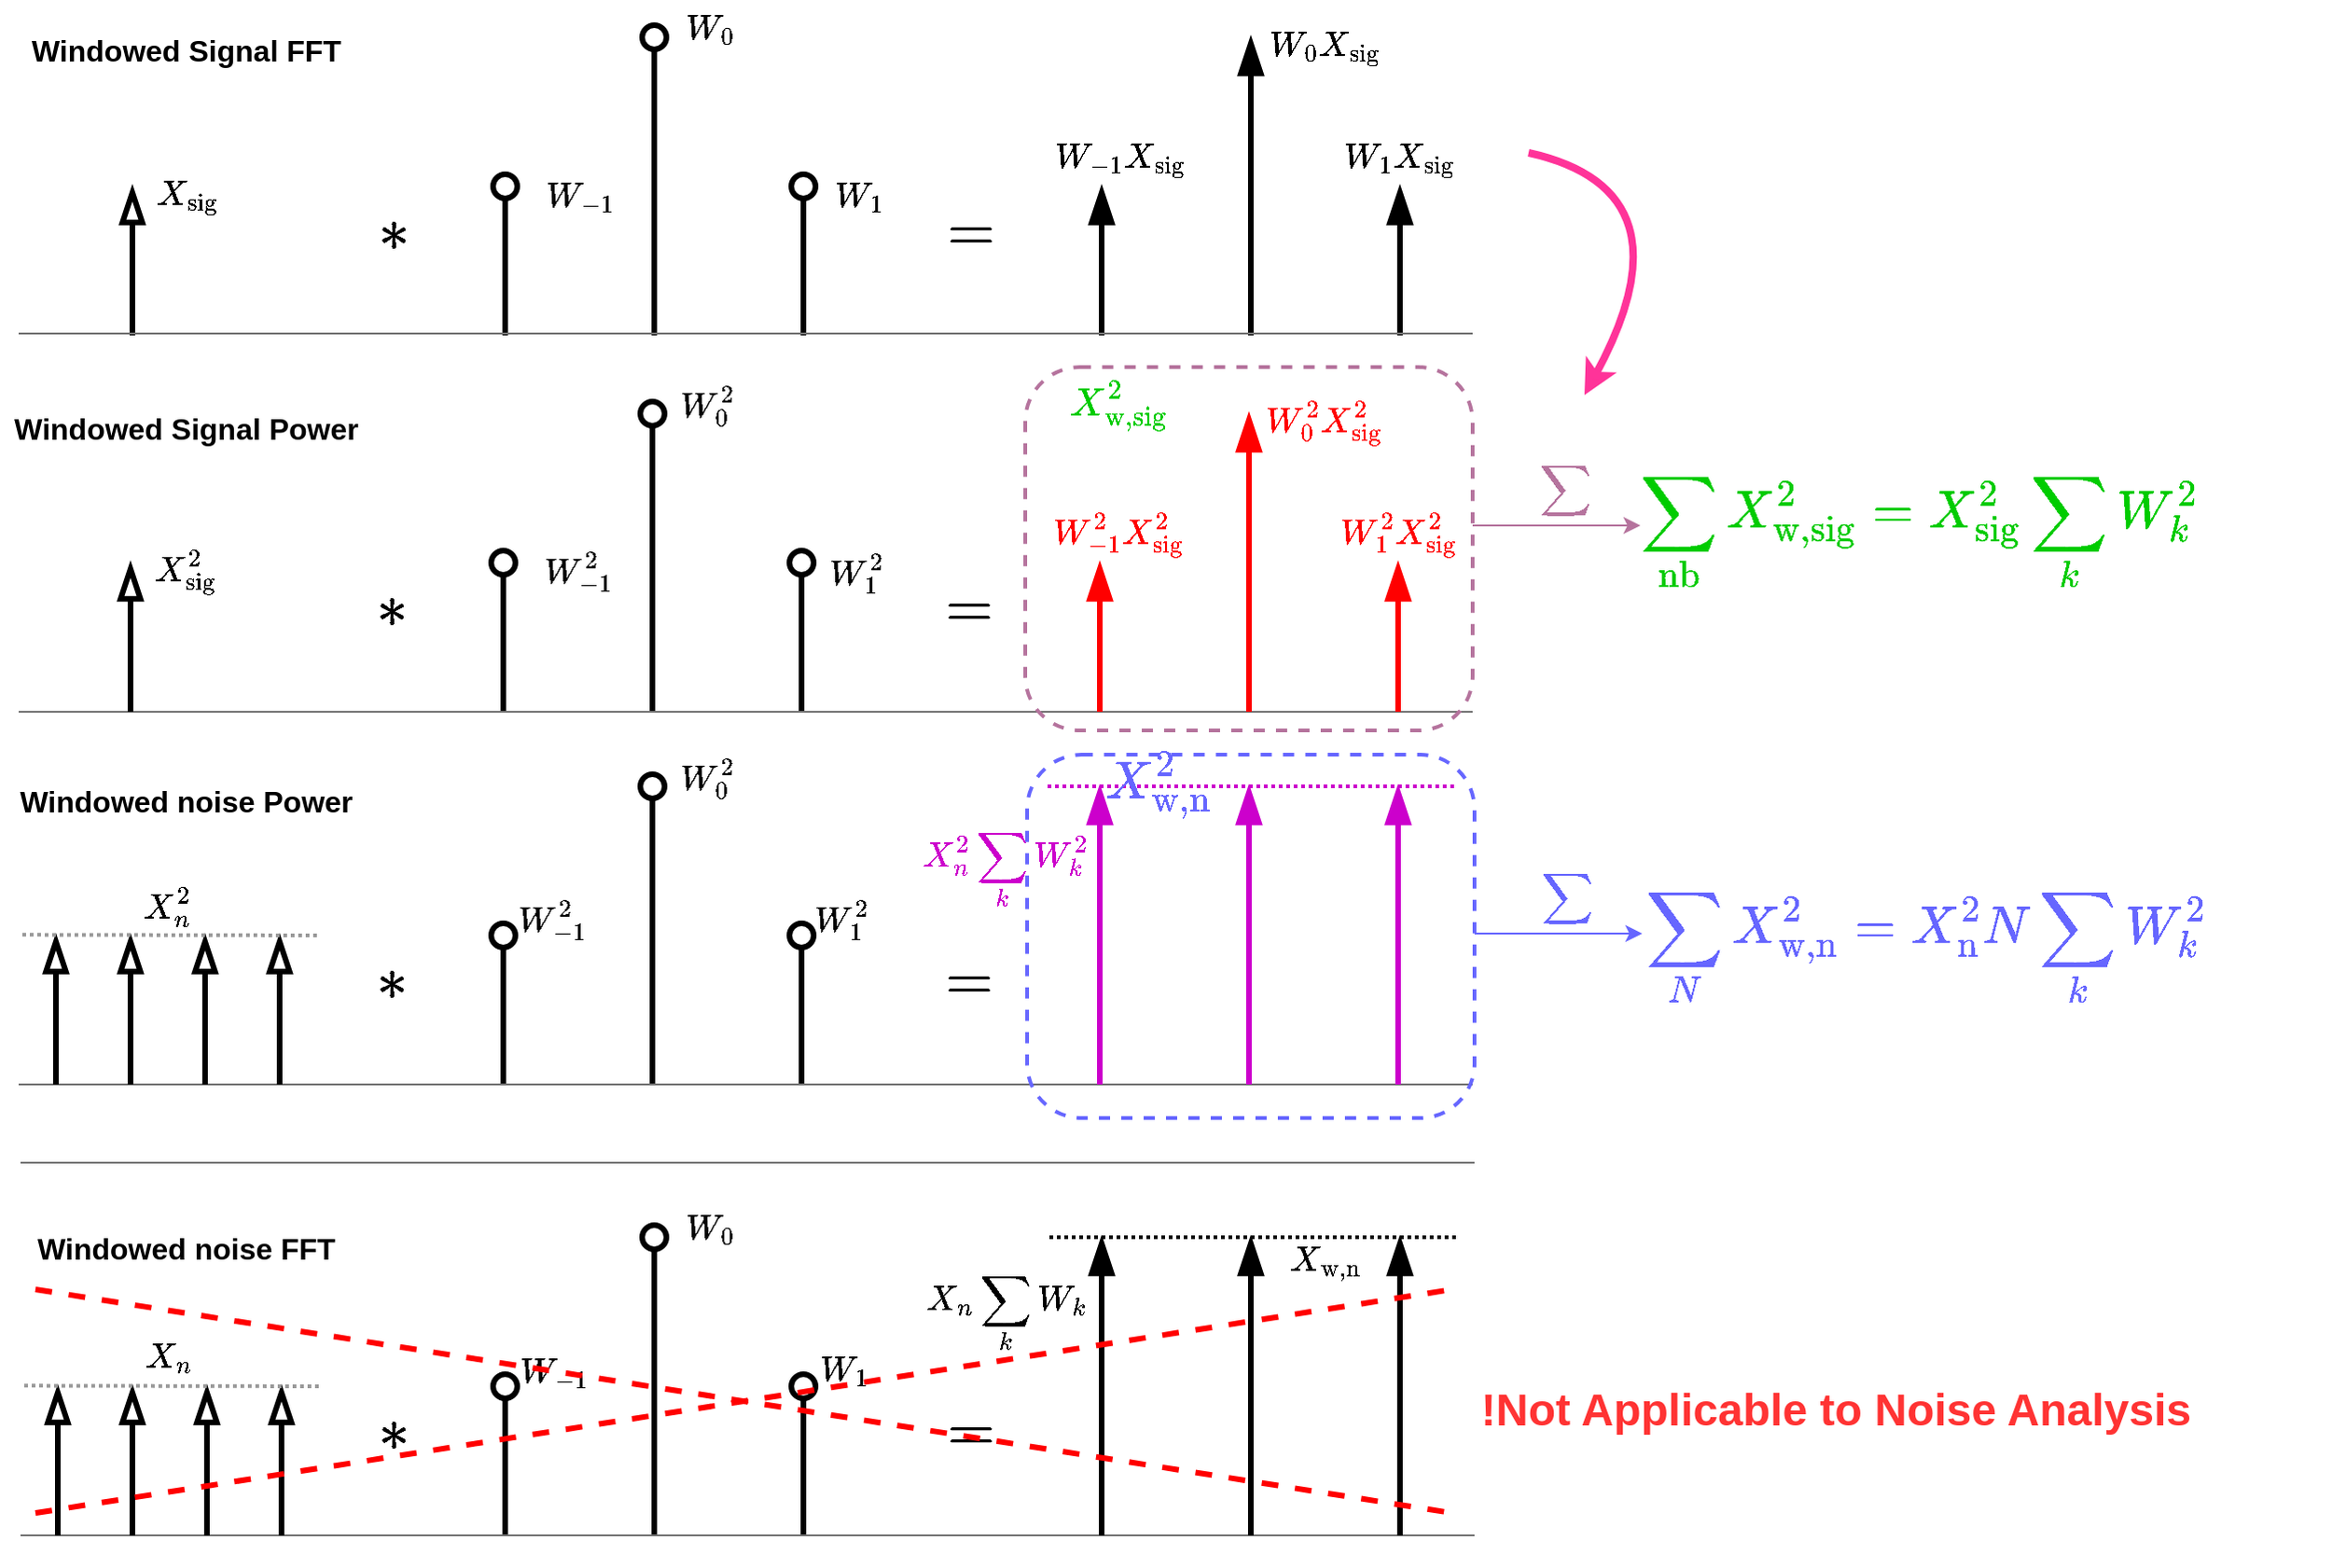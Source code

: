 <mxfile version="28.1.2">
  <diagram name="Page-1" id="PFoPlUwvTNdfm9jOEWF-">
    <mxGraphModel dx="2012" dy="2303" grid="1" gridSize="10" guides="1" tooltips="1" connect="1" arrows="1" fold="1" page="1" pageScale="1" pageWidth="850" pageHeight="1100" math="1" shadow="0">
      <root>
        <mxCell id="0" />
        <mxCell id="1" parent="0" />
        <mxCell id="UQYdaN8NKHzeLjU3V7_b-1" value="" style="endArrow=oval;html=1;rounded=0;strokeWidth=3;endFill=0;endSize=13;" parent="1" edge="1">
          <mxGeometry width="50" height="50" relative="1" as="geometry">
            <mxPoint x="360" y="320" as="sourcePoint" />
            <mxPoint x="360" y="160" as="targetPoint" />
          </mxGeometry>
        </mxCell>
        <mxCell id="UQYdaN8NKHzeLjU3V7_b-7" value="" style="endArrow=oval;html=1;rounded=0;strokeWidth=3;endFill=0;endSize=13;" parent="1" edge="1">
          <mxGeometry width="50" height="50" relative="1" as="geometry">
            <mxPoint x="280" y="320" as="sourcePoint" />
            <mxPoint x="280" y="240" as="targetPoint" />
          </mxGeometry>
        </mxCell>
        <mxCell id="UQYdaN8NKHzeLjU3V7_b-8" value="" style="endArrow=oval;html=1;rounded=0;strokeWidth=3;endFill=0;endSize=13;" parent="1" edge="1">
          <mxGeometry width="50" height="50" relative="1" as="geometry">
            <mxPoint x="440" y="320" as="sourcePoint" />
            <mxPoint x="440" y="240" as="targetPoint" />
          </mxGeometry>
        </mxCell>
        <mxCell id="UQYdaN8NKHzeLjU3V7_b-9" value="" style="endArrow=none;html=1;rounded=0;strokeColor=#737373;" parent="1" edge="1">
          <mxGeometry width="50" height="50" relative="1" as="geometry">
            <mxPoint x="800" y="320" as="sourcePoint" />
            <mxPoint x="20" y="320" as="targetPoint" />
          </mxGeometry>
        </mxCell>
        <mxCell id="UQYdaN8NKHzeLjU3V7_b-10" value="" style="endArrow=blockThin;html=1;rounded=0;strokeWidth=3;endFill=0;endSize=13;" parent="1" edge="1">
          <mxGeometry width="50" height="50" relative="1" as="geometry">
            <mxPoint x="80" y="320" as="sourcePoint" />
            <mxPoint x="80" y="240" as="targetPoint" />
          </mxGeometry>
        </mxCell>
        <mxCell id="UQYdaN8NKHzeLjU3V7_b-11" value="&lt;font style=&quot;font-size: 16px;&quot;&gt;$$X_\text{sig}^2$$&lt;/font&gt;" style="text;html=1;align=center;verticalAlign=middle;whiteSpace=wrap;rounded=0;" parent="1" vertex="1">
          <mxGeometry x="80" y="230" width="60" height="30" as="geometry" />
        </mxCell>
        <mxCell id="UQYdaN8NKHzeLjU3V7_b-12" value="&lt;font style=&quot;font-size: 16px;&quot;&gt;$$W_0^2$$&lt;/font&gt;" style="text;html=1;align=center;verticalAlign=middle;whiteSpace=wrap;rounded=0;" parent="1" vertex="1">
          <mxGeometry x="360" y="140" width="60" height="30" as="geometry" />
        </mxCell>
        <mxCell id="UQYdaN8NKHzeLjU3V7_b-13" value="&lt;font style=&quot;font-size: 16px;&quot;&gt;$$W_{1}^2$$&lt;/font&gt;" style="text;html=1;align=center;verticalAlign=middle;whiteSpace=wrap;rounded=0;" parent="1" vertex="1">
          <mxGeometry x="440" y="230" width="60" height="30" as="geometry" />
        </mxCell>
        <mxCell id="UQYdaN8NKHzeLjU3V7_b-14" value="&lt;font style=&quot;font-size: 16px;&quot;&gt;$$W_{-1}^2$$&lt;/font&gt;" style="text;html=1;align=center;verticalAlign=middle;whiteSpace=wrap;rounded=0;" parent="1" vertex="1">
          <mxGeometry x="290" y="230" width="60" height="30" as="geometry" />
        </mxCell>
        <mxCell id="UQYdaN8NKHzeLjU3V7_b-16" value="&lt;font style=&quot;font-size: 28px;&quot;&gt;$$\ast$$&lt;/font&gt;" style="text;html=1;align=center;verticalAlign=middle;whiteSpace=wrap;rounded=0;" parent="1" vertex="1">
          <mxGeometry x="190" y="250" width="60" height="30" as="geometry" />
        </mxCell>
        <mxCell id="UQYdaN8NKHzeLjU3V7_b-17" value="" style="endArrow=blockThin;html=1;rounded=0;strokeWidth=3;endFill=1;endSize=13;fillColor=#f8cecc;strokeColor=#FF0000;" parent="1" edge="1">
          <mxGeometry width="50" height="50" relative="1" as="geometry">
            <mxPoint x="680" y="320" as="sourcePoint" />
            <mxPoint x="680" y="160" as="targetPoint" />
          </mxGeometry>
        </mxCell>
        <mxCell id="UQYdaN8NKHzeLjU3V7_b-18" value="" style="endArrow=blockThin;html=1;rounded=0;strokeWidth=3;endFill=1;endSize=13;fillColor=#f8cecc;strokeColor=#FF0000;" parent="1" edge="1">
          <mxGeometry width="50" height="50" relative="1" as="geometry">
            <mxPoint x="600" y="320" as="sourcePoint" />
            <mxPoint x="600" y="240" as="targetPoint" />
          </mxGeometry>
        </mxCell>
        <mxCell id="UQYdaN8NKHzeLjU3V7_b-19" value="" style="endArrow=blockThin;html=1;rounded=0;strokeWidth=3;endFill=1;endSize=13;fillColor=#f8cecc;strokeColor=#FF0000;" parent="1" edge="1">
          <mxGeometry width="50" height="50" relative="1" as="geometry">
            <mxPoint x="760" y="320" as="sourcePoint" />
            <mxPoint x="760" y="240" as="targetPoint" />
          </mxGeometry>
        </mxCell>
        <mxCell id="UQYdaN8NKHzeLjU3V7_b-20" value="&lt;b&gt;&lt;font style=&quot;font-size: 16px;&quot; color=&quot;#ff0000&quot;&gt;$$W_0^2X_\text{sig}^2$$&lt;/font&gt;&lt;/b&gt;" style="text;html=1;align=center;verticalAlign=middle;whiteSpace=wrap;rounded=0;" parent="1" vertex="1">
          <mxGeometry x="690" y="150" width="60" height="30" as="geometry" />
        </mxCell>
        <mxCell id="UQYdaN8NKHzeLjU3V7_b-23" value="&lt;font style=&quot;font-size: 28px;&quot;&gt;$$=$$&lt;/font&gt;" style="text;html=1;align=center;verticalAlign=middle;whiteSpace=wrap;rounded=0;" parent="1" vertex="1">
          <mxGeometry x="500" y="250" width="60" height="30" as="geometry" />
        </mxCell>
        <mxCell id="UQYdaN8NKHzeLjU3V7_b-24" value="&lt;b&gt;&lt;font style=&quot;font-size: 16px;&quot; color=&quot;#ff0000&quot;&gt;$$W_{-1}^2X_\text{sig}^2$$&lt;/font&gt;&lt;/b&gt;" style="text;html=1;align=center;verticalAlign=middle;whiteSpace=wrap;rounded=0;" parent="1" vertex="1">
          <mxGeometry x="580" y="210" width="60" height="30" as="geometry" />
        </mxCell>
        <mxCell id="UQYdaN8NKHzeLjU3V7_b-25" value="&lt;b&gt;&lt;font style=&quot;font-size: 16px;&quot; color=&quot;#ff0000&quot;&gt;$$W_{1}^2X_\text{sig}^2$$&lt;/font&gt;&lt;/b&gt;" style="text;html=1;align=center;verticalAlign=middle;whiteSpace=wrap;rounded=0;" parent="1" vertex="1">
          <mxGeometry x="730" y="210" width="60" height="30" as="geometry" />
        </mxCell>
        <mxCell id="UQYdaN8NKHzeLjU3V7_b-26" value="" style="endArrow=oval;html=1;rounded=0;strokeWidth=3;endFill=0;endSize=13;" parent="1" edge="1">
          <mxGeometry width="50" height="50" relative="1" as="geometry">
            <mxPoint x="360" y="520" as="sourcePoint" />
            <mxPoint x="360" y="360" as="targetPoint" />
          </mxGeometry>
        </mxCell>
        <mxCell id="UQYdaN8NKHzeLjU3V7_b-27" value="" style="endArrow=oval;html=1;rounded=0;strokeWidth=3;endFill=0;endSize=13;" parent="1" edge="1">
          <mxGeometry width="50" height="50" relative="1" as="geometry">
            <mxPoint x="280" y="520" as="sourcePoint" />
            <mxPoint x="280" y="440" as="targetPoint" />
          </mxGeometry>
        </mxCell>
        <mxCell id="UQYdaN8NKHzeLjU3V7_b-28" value="" style="endArrow=oval;html=1;rounded=0;strokeWidth=3;endFill=0;endSize=13;" parent="1" edge="1">
          <mxGeometry width="50" height="50" relative="1" as="geometry">
            <mxPoint x="440" y="520" as="sourcePoint" />
            <mxPoint x="440" y="440" as="targetPoint" />
          </mxGeometry>
        </mxCell>
        <mxCell id="UQYdaN8NKHzeLjU3V7_b-29" value="" style="endArrow=none;html=1;rounded=0;strokeColor=#737373;" parent="1" edge="1">
          <mxGeometry width="50" height="50" relative="1" as="geometry">
            <mxPoint x="800" y="520" as="sourcePoint" />
            <mxPoint x="20" y="520" as="targetPoint" />
          </mxGeometry>
        </mxCell>
        <mxCell id="UQYdaN8NKHzeLjU3V7_b-30" value="" style="endArrow=blockThin;html=1;rounded=0;strokeWidth=3;endFill=0;endSize=13;" parent="1" edge="1">
          <mxGeometry width="50" height="50" relative="1" as="geometry">
            <mxPoint x="80" y="520" as="sourcePoint" />
            <mxPoint x="80" y="440" as="targetPoint" />
          </mxGeometry>
        </mxCell>
        <mxCell id="UQYdaN8NKHzeLjU3V7_b-31" value="&lt;font style=&quot;font-size: 16px;&quot;&gt;$$X_n^2$$&lt;/font&gt;" style="text;html=1;align=center;verticalAlign=middle;whiteSpace=wrap;rounded=0;" parent="1" vertex="1">
          <mxGeometry x="70" y="409" width="60" height="30" as="geometry" />
        </mxCell>
        <mxCell id="UQYdaN8NKHzeLjU3V7_b-32" value="&lt;font style=&quot;font-size: 16px;&quot;&gt;$$W_0^2$$&lt;/font&gt;" style="text;html=1;align=center;verticalAlign=middle;whiteSpace=wrap;rounded=0;" parent="1" vertex="1">
          <mxGeometry x="360" y="340" width="60" height="30" as="geometry" />
        </mxCell>
        <mxCell id="UQYdaN8NKHzeLjU3V7_b-33" value="&lt;font style=&quot;font-size: 16px;&quot;&gt;$$W_{1}^2$$&lt;/font&gt;" style="text;html=1;align=center;verticalAlign=middle;whiteSpace=wrap;rounded=0;" parent="1" vertex="1">
          <mxGeometry x="432" y="416" width="60" height="30" as="geometry" />
        </mxCell>
        <mxCell id="UQYdaN8NKHzeLjU3V7_b-34" value="&lt;font style=&quot;font-size: 16px;&quot;&gt;$$W_{-1}^2$$&lt;/font&gt;" style="text;html=1;align=center;verticalAlign=middle;whiteSpace=wrap;rounded=0;" parent="1" vertex="1">
          <mxGeometry x="276" y="417" width="60" height="30" as="geometry" />
        </mxCell>
        <mxCell id="UQYdaN8NKHzeLjU3V7_b-35" value="&lt;font style=&quot;font-size: 28px;&quot;&gt;$$\ast$$&lt;/font&gt;" style="text;html=1;align=center;verticalAlign=middle;whiteSpace=wrap;rounded=0;" parent="1" vertex="1">
          <mxGeometry x="190" y="450" width="60" height="30" as="geometry" />
        </mxCell>
        <mxCell id="UQYdaN8NKHzeLjU3V7_b-36" value="" style="endArrow=blockThin;html=1;rounded=0;strokeWidth=3;endFill=1;endSize=13;strokeColor=#CC00CC;" parent="1" edge="1">
          <mxGeometry width="50" height="50" relative="1" as="geometry">
            <mxPoint x="680" y="520" as="sourcePoint" />
            <mxPoint x="680" y="360" as="targetPoint" />
          </mxGeometry>
        </mxCell>
        <mxCell id="UQYdaN8NKHzeLjU3V7_b-37" value="" style="endArrow=blockThin;html=1;rounded=0;strokeWidth=3;endFill=1;endSize=13;strokeColor=#CC00CC;" parent="1" edge="1">
          <mxGeometry width="50" height="50" relative="1" as="geometry">
            <mxPoint x="600" y="520" as="sourcePoint" />
            <mxPoint x="600" y="360" as="targetPoint" />
          </mxGeometry>
        </mxCell>
        <mxCell id="UQYdaN8NKHzeLjU3V7_b-38" value="" style="endArrow=blockThin;html=1;rounded=0;strokeWidth=3;endFill=1;endSize=13;strokeColor=#CC00CC;" parent="1" edge="1">
          <mxGeometry width="50" height="50" relative="1" as="geometry">
            <mxPoint x="760" y="520" as="sourcePoint" />
            <mxPoint x="760" y="360" as="targetPoint" />
          </mxGeometry>
        </mxCell>
        <mxCell id="UQYdaN8NKHzeLjU3V7_b-39" value="&lt;font style=&quot;font-size: 16px; color: rgb(204, 0, 204);&quot;&gt;$$X_n^2\sum_k W_k^2$$&lt;/font&gt;" style="text;html=1;align=center;verticalAlign=middle;whiteSpace=wrap;rounded=0;strokeColor=none;" parent="1" vertex="1">
          <mxGeometry x="520" y="390" width="60" height="30" as="geometry" />
        </mxCell>
        <mxCell id="UQYdaN8NKHzeLjU3V7_b-40" value="&lt;font style=&quot;font-size: 28px;&quot;&gt;$$=$$&lt;/font&gt;" style="text;html=1;align=center;verticalAlign=middle;whiteSpace=wrap;rounded=0;" parent="1" vertex="1">
          <mxGeometry x="500" y="450" width="60" height="30" as="geometry" />
        </mxCell>
        <mxCell id="UQYdaN8NKHzeLjU3V7_b-43" value="" style="endArrow=blockThin;html=1;rounded=0;strokeWidth=3;endFill=0;endSize=13;" parent="1" edge="1">
          <mxGeometry width="50" height="50" relative="1" as="geometry">
            <mxPoint x="40" y="520" as="sourcePoint" />
            <mxPoint x="40" y="440" as="targetPoint" />
          </mxGeometry>
        </mxCell>
        <mxCell id="UQYdaN8NKHzeLjU3V7_b-44" value="" style="endArrow=blockThin;html=1;rounded=0;strokeWidth=3;endFill=0;endSize=13;" parent="1" edge="1">
          <mxGeometry width="50" height="50" relative="1" as="geometry">
            <mxPoint x="120" y="520" as="sourcePoint" />
            <mxPoint x="120" y="440" as="targetPoint" />
          </mxGeometry>
        </mxCell>
        <mxCell id="UQYdaN8NKHzeLjU3V7_b-45" value="" style="endArrow=blockThin;html=1;rounded=0;strokeWidth=3;endFill=0;endSize=13;" parent="1" edge="1">
          <mxGeometry width="50" height="50" relative="1" as="geometry">
            <mxPoint x="160" y="520" as="sourcePoint" />
            <mxPoint x="160" y="440" as="targetPoint" />
          </mxGeometry>
        </mxCell>
        <mxCell id="UQYdaN8NKHzeLjU3V7_b-46" value="" style="endArrow=none;html=1;rounded=0;strokeColor=#999999;dashed=1;dashPattern=1 1;strokeWidth=2;" parent="1" edge="1">
          <mxGeometry width="50" height="50" relative="1" as="geometry">
            <mxPoint x="180" y="440" as="sourcePoint" />
            <mxPoint x="20" y="439.66" as="targetPoint" />
          </mxGeometry>
        </mxCell>
        <mxCell id="UQYdaN8NKHzeLjU3V7_b-47" value="" style="endArrow=none;html=1;rounded=0;strokeColor=#CC00CC;dashed=1;dashPattern=1 1;strokeWidth=2;" parent="1" edge="1">
          <mxGeometry width="50" height="50" relative="1" as="geometry">
            <mxPoint x="790" y="360" as="sourcePoint" />
            <mxPoint x="570" y="360" as="targetPoint" />
          </mxGeometry>
        </mxCell>
        <mxCell id="UQYdaN8NKHzeLjU3V7_b-48" value="&lt;b&gt;&lt;font style=&quot;font-size: 16px;&quot;&gt;Windowed noise Power&lt;/font&gt;&lt;/b&gt;" style="text;html=1;align=center;verticalAlign=middle;whiteSpace=wrap;rounded=0;" parent="1" vertex="1">
          <mxGeometry x="10" y="353" width="200" height="30" as="geometry" />
        </mxCell>
        <mxCell id="UQYdaN8NKHzeLjU3V7_b-49" value="&lt;b&gt;&lt;font style=&quot;font-size: 16px;&quot;&gt;Windowed Signal Power&lt;/font&gt;&lt;/b&gt;" style="text;html=1;align=center;verticalAlign=middle;whiteSpace=wrap;rounded=0;" parent="1" vertex="1">
          <mxGeometry x="10" y="153" width="200" height="30" as="geometry" />
        </mxCell>
        <mxCell id="UQYdaN8NKHzeLjU3V7_b-50" value="" style="endArrow=oval;html=1;rounded=0;strokeWidth=3;endFill=0;endSize=13;" parent="1" edge="1">
          <mxGeometry width="50" height="50" relative="1" as="geometry">
            <mxPoint x="361" y="118" as="sourcePoint" />
            <mxPoint x="361" y="-42" as="targetPoint" />
          </mxGeometry>
        </mxCell>
        <mxCell id="UQYdaN8NKHzeLjU3V7_b-51" value="" style="endArrow=oval;html=1;rounded=0;strokeWidth=3;endFill=0;endSize=13;" parent="1" edge="1">
          <mxGeometry width="50" height="50" relative="1" as="geometry">
            <mxPoint x="281" y="118" as="sourcePoint" />
            <mxPoint x="281" y="38" as="targetPoint" />
          </mxGeometry>
        </mxCell>
        <mxCell id="UQYdaN8NKHzeLjU3V7_b-52" value="" style="endArrow=oval;html=1;rounded=0;strokeWidth=3;endFill=0;endSize=13;" parent="1" edge="1">
          <mxGeometry width="50" height="50" relative="1" as="geometry">
            <mxPoint x="441" y="118" as="sourcePoint" />
            <mxPoint x="441" y="38" as="targetPoint" />
          </mxGeometry>
        </mxCell>
        <mxCell id="UQYdaN8NKHzeLjU3V7_b-54" value="" style="endArrow=blockThin;html=1;rounded=0;strokeWidth=3;endFill=0;endSize=13;" parent="1" edge="1">
          <mxGeometry width="50" height="50" relative="1" as="geometry">
            <mxPoint x="81" y="118" as="sourcePoint" />
            <mxPoint x="81" y="38" as="targetPoint" />
          </mxGeometry>
        </mxCell>
        <mxCell id="UQYdaN8NKHzeLjU3V7_b-55" value="&lt;font style=&quot;font-size: 16px;&quot;&gt;$$X_\text{sig}$$&lt;/font&gt;" style="text;html=1;align=center;verticalAlign=middle;whiteSpace=wrap;rounded=0;" parent="1" vertex="1">
          <mxGeometry x="81" y="28" width="60" height="30" as="geometry" />
        </mxCell>
        <mxCell id="UQYdaN8NKHzeLjU3V7_b-56" value="&lt;font style=&quot;font-size: 16px;&quot;&gt;$$W_0$$&lt;/font&gt;" style="text;html=1;align=center;verticalAlign=middle;whiteSpace=wrap;rounded=0;" parent="1" vertex="1">
          <mxGeometry x="361" y="-62" width="60" height="30" as="geometry" />
        </mxCell>
        <mxCell id="UQYdaN8NKHzeLjU3V7_b-57" value="&lt;font style=&quot;font-size: 16px;&quot;&gt;$$W_{1}$$&lt;/font&gt;" style="text;html=1;align=center;verticalAlign=middle;whiteSpace=wrap;rounded=0;" parent="1" vertex="1">
          <mxGeometry x="441" y="28" width="60" height="30" as="geometry" />
        </mxCell>
        <mxCell id="UQYdaN8NKHzeLjU3V7_b-58" value="&lt;font style=&quot;font-size: 16px;&quot;&gt;$$W_{-1}$$&lt;/font&gt;" style="text;html=1;align=center;verticalAlign=middle;whiteSpace=wrap;rounded=0;" parent="1" vertex="1">
          <mxGeometry x="291" y="28" width="60" height="30" as="geometry" />
        </mxCell>
        <mxCell id="UQYdaN8NKHzeLjU3V7_b-59" value="&lt;font style=&quot;font-size: 28px;&quot;&gt;$$\ast$$&lt;/font&gt;" style="text;html=1;align=center;verticalAlign=middle;whiteSpace=wrap;rounded=0;" parent="1" vertex="1">
          <mxGeometry x="191" y="48" width="60" height="30" as="geometry" />
        </mxCell>
        <mxCell id="UQYdaN8NKHzeLjU3V7_b-60" value="" style="endArrow=blockThin;html=1;rounded=0;strokeWidth=3;endFill=1;endSize=13;" parent="1" edge="1">
          <mxGeometry width="50" height="50" relative="1" as="geometry">
            <mxPoint x="681" y="118" as="sourcePoint" />
            <mxPoint x="681" y="-42" as="targetPoint" />
          </mxGeometry>
        </mxCell>
        <mxCell id="UQYdaN8NKHzeLjU3V7_b-61" value="" style="endArrow=blockThin;html=1;rounded=0;strokeWidth=3;endFill=1;endSize=13;" parent="1" edge="1">
          <mxGeometry width="50" height="50" relative="1" as="geometry">
            <mxPoint x="601" y="118" as="sourcePoint" />
            <mxPoint x="601" y="38" as="targetPoint" />
          </mxGeometry>
        </mxCell>
        <mxCell id="UQYdaN8NKHzeLjU3V7_b-62" value="" style="endArrow=blockThin;html=1;rounded=0;strokeWidth=3;endFill=1;endSize=13;" parent="1" edge="1">
          <mxGeometry width="50" height="50" relative="1" as="geometry">
            <mxPoint x="761" y="118" as="sourcePoint" />
            <mxPoint x="761" y="38" as="targetPoint" />
          </mxGeometry>
        </mxCell>
        <mxCell id="UQYdaN8NKHzeLjU3V7_b-63" value="&lt;font style=&quot;font-size: 16px;&quot;&gt;$$W_0X_\text{sig}$$&lt;/font&gt;" style="text;html=1;align=center;verticalAlign=middle;whiteSpace=wrap;rounded=0;" parent="1" vertex="1">
          <mxGeometry x="691" y="-52" width="60" height="30" as="geometry" />
        </mxCell>
        <mxCell id="UQYdaN8NKHzeLjU3V7_b-64" value="&lt;font style=&quot;font-size: 28px;&quot;&gt;$$=$$&lt;/font&gt;" style="text;html=1;align=center;verticalAlign=middle;whiteSpace=wrap;rounded=0;" parent="1" vertex="1">
          <mxGeometry x="501" y="48" width="60" height="30" as="geometry" />
        </mxCell>
        <mxCell id="UQYdaN8NKHzeLjU3V7_b-65" value="&lt;font style=&quot;font-size: 16px;&quot;&gt;$$W_{-1}X_\text{sig}$$&lt;/font&gt;" style="text;html=1;align=center;verticalAlign=middle;whiteSpace=wrap;rounded=0;" parent="1" vertex="1">
          <mxGeometry x="581" y="8" width="60" height="30" as="geometry" />
        </mxCell>
        <mxCell id="UQYdaN8NKHzeLjU3V7_b-66" value="&lt;font style=&quot;font-size: 16px;&quot;&gt;$$W_{1}X_\text{sig}$$&lt;/font&gt;" style="text;html=1;align=center;verticalAlign=middle;whiteSpace=wrap;rounded=0;" parent="1" vertex="1">
          <mxGeometry x="731" y="8" width="60" height="30" as="geometry" />
        </mxCell>
        <mxCell id="UQYdaN8NKHzeLjU3V7_b-88" value="&lt;b&gt;&lt;font style=&quot;font-size: 16px;&quot;&gt;Windowed Signal FFT&lt;/font&gt;&lt;/b&gt;" style="text;html=1;align=center;verticalAlign=middle;whiteSpace=wrap;rounded=0;" parent="1" vertex="1">
          <mxGeometry x="10" y="-50" width="200" height="30" as="geometry" />
        </mxCell>
        <mxCell id="UQYdaN8NKHzeLjU3V7_b-90" value="" style="rounded=1;whiteSpace=wrap;html=1;fillColor=none;strokeColor=#B5739D;strokeWidth=2;shadow=0;glass=0;dashed=1;" parent="1" vertex="1">
          <mxGeometry x="560" y="135" width="240" height="195" as="geometry" />
        </mxCell>
        <mxCell id="UQYdaN8NKHzeLjU3V7_b-91" value="" style="endArrow=classic;html=1;rounded=0;exitX=1;exitY=0.436;exitDx=0;exitDy=0;exitPerimeter=0;strokeColor=#B5739D;" parent="1" source="UQYdaN8NKHzeLjU3V7_b-90" edge="1">
          <mxGeometry width="50" height="50" relative="1" as="geometry">
            <mxPoint x="830" y="240" as="sourcePoint" />
            <mxPoint x="890" y="220" as="targetPoint" />
          </mxGeometry>
        </mxCell>
        <mxCell id="UQYdaN8NKHzeLjU3V7_b-92" value="&lt;font color=&quot;#b5739d&quot;&gt;&lt;b&gt;&lt;font style=&quot;font-size: 16px;&quot;&gt;$$\sum$$&lt;/font&gt;&lt;/b&gt;&lt;/font&gt;" style="text;html=1;align=center;verticalAlign=middle;whiteSpace=wrap;rounded=0;" parent="1" vertex="1">
          <mxGeometry x="820" y="186" width="60" height="30" as="geometry" />
        </mxCell>
        <mxCell id="UQYdaN8NKHzeLjU3V7_b-93" value="&lt;font size=&quot;1&quot;&gt;&lt;b style=&quot;&quot;&gt;&lt;font style=&quot;font-size: 24px; color: rgb(0, 204, 0);&quot;&gt;$$\sum_\text{nb} X_\text{w,sig}^2=X_\text{sig}^2\sum_k W_k^2$$&lt;/font&gt;&lt;/b&gt;&lt;/font&gt;" style="text;html=1;align=center;verticalAlign=middle;whiteSpace=wrap;rounded=0;" parent="1" vertex="1">
          <mxGeometry x="1010" y="210" width="60" height="30" as="geometry" />
        </mxCell>
        <mxCell id="UQYdaN8NKHzeLjU3V7_b-94" value="&lt;font size=&quot;1&quot;&gt;&lt;b style=&quot;&quot;&gt;&lt;font style=&quot;font-size: 18px; color: rgb(0, 204, 0);&quot;&gt;$$X_\text{w,sig}^2$$&lt;/font&gt;&lt;/b&gt;&lt;/font&gt;" style="text;html=1;align=center;verticalAlign=middle;whiteSpace=wrap;rounded=0;" parent="1" vertex="1">
          <mxGeometry x="580" y="140" width="60" height="30" as="geometry" />
        </mxCell>
        <mxCell id="UQYdaN8NKHzeLjU3V7_b-104" value="" style="endArrow=none;html=1;rounded=0;strokeColor=#737373;" parent="1" edge="1">
          <mxGeometry width="50" height="50" relative="1" as="geometry">
            <mxPoint x="800" y="117" as="sourcePoint" />
            <mxPoint x="20" y="117" as="targetPoint" />
          </mxGeometry>
        </mxCell>
        <mxCell id="UQYdaN8NKHzeLjU3V7_b-105" value="" style="curved=1;endArrow=classic;html=1;rounded=0;strokeWidth=4;strokeColor=#FF3399;" parent="1" edge="1">
          <mxGeometry width="50" height="50" relative="1" as="geometry">
            <mxPoint x="830" y="20" as="sourcePoint" />
            <mxPoint x="860" y="150" as="targetPoint" />
            <Array as="points">
              <mxPoint x="920" y="40" />
            </Array>
          </mxGeometry>
        </mxCell>
        <mxCell id="UQYdaN8NKHzeLjU3V7_b-106" value="" style="rounded=1;whiteSpace=wrap;html=1;fillColor=none;strokeColor=#6666FF;strokeWidth=2;shadow=0;glass=0;dashed=1;" parent="1" vertex="1">
          <mxGeometry x="561" y="343" width="240" height="195" as="geometry" />
        </mxCell>
        <mxCell id="UQYdaN8NKHzeLjU3V7_b-107" value="" style="endArrow=classic;html=1;rounded=0;exitX=1;exitY=0.436;exitDx=0;exitDy=0;exitPerimeter=0;strokeColor=#6666FF;" parent="1" edge="1">
          <mxGeometry width="50" height="50" relative="1" as="geometry">
            <mxPoint x="801" y="439" as="sourcePoint" />
            <mxPoint x="891" y="439" as="targetPoint" />
          </mxGeometry>
        </mxCell>
        <mxCell id="UQYdaN8NKHzeLjU3V7_b-108" value="&lt;font&gt;&lt;b style=&quot;&quot;&gt;&lt;font style=&quot;font-size: 16px; color: rgb(102, 102, 255);&quot;&gt;$$\sum$$&lt;/font&gt;&lt;/b&gt;&lt;/font&gt;" style="text;html=1;align=center;verticalAlign=middle;whiteSpace=wrap;rounded=0;" parent="1" vertex="1">
          <mxGeometry x="821" y="405" width="60" height="30" as="geometry" />
        </mxCell>
        <mxCell id="UQYdaN8NKHzeLjU3V7_b-109" value="&lt;font size=&quot;1&quot;&gt;&lt;b style=&quot;&quot;&gt;&lt;font style=&quot;font-size: 24px; color: rgb(102, 102, 255);&quot;&gt;$$\sum_{N} X_\text{w,n}^2=X_\text{n}^2N\sum_k W_k^2$$&lt;/font&gt;&lt;/b&gt;&lt;/font&gt;" style="text;html=1;align=center;verticalAlign=middle;whiteSpace=wrap;rounded=0;" parent="1" vertex="1">
          <mxGeometry x="1014" y="433" width="60" height="30" as="geometry" />
        </mxCell>
        <mxCell id="UQYdaN8NKHzeLjU3V7_b-110" value="" style="endArrow=none;html=1;rounded=0;strokeColor=#737373;" parent="1" edge="1">
          <mxGeometry width="50" height="50" relative="1" as="geometry">
            <mxPoint x="801" y="562" as="sourcePoint" />
            <mxPoint x="21" y="562" as="targetPoint" />
          </mxGeometry>
        </mxCell>
        <mxCell id="UQYdaN8NKHzeLjU3V7_b-111" value="" style="endArrow=oval;html=1;rounded=0;strokeWidth=3;endFill=0;endSize=13;" parent="1" edge="1">
          <mxGeometry width="50" height="50" relative="1" as="geometry">
            <mxPoint x="361" y="762" as="sourcePoint" />
            <mxPoint x="361" y="602" as="targetPoint" />
          </mxGeometry>
        </mxCell>
        <mxCell id="UQYdaN8NKHzeLjU3V7_b-112" value="" style="endArrow=oval;html=1;rounded=0;strokeWidth=3;endFill=0;endSize=13;" parent="1" edge="1">
          <mxGeometry width="50" height="50" relative="1" as="geometry">
            <mxPoint x="281" y="762" as="sourcePoint" />
            <mxPoint x="281" y="682" as="targetPoint" />
          </mxGeometry>
        </mxCell>
        <mxCell id="UQYdaN8NKHzeLjU3V7_b-113" value="" style="endArrow=oval;html=1;rounded=0;strokeWidth=3;endFill=0;endSize=13;" parent="1" edge="1">
          <mxGeometry width="50" height="50" relative="1" as="geometry">
            <mxPoint x="441" y="762" as="sourcePoint" />
            <mxPoint x="441" y="682" as="targetPoint" />
          </mxGeometry>
        </mxCell>
        <mxCell id="UQYdaN8NKHzeLjU3V7_b-114" value="" style="endArrow=none;html=1;rounded=0;strokeColor=#737373;" parent="1" edge="1">
          <mxGeometry width="50" height="50" relative="1" as="geometry">
            <mxPoint x="801" y="762" as="sourcePoint" />
            <mxPoint x="21" y="762" as="targetPoint" />
          </mxGeometry>
        </mxCell>
        <mxCell id="UQYdaN8NKHzeLjU3V7_b-115" value="" style="endArrow=blockThin;html=1;rounded=0;strokeWidth=3;endFill=0;endSize=13;" parent="1" edge="1">
          <mxGeometry width="50" height="50" relative="1" as="geometry">
            <mxPoint x="81" y="762" as="sourcePoint" />
            <mxPoint x="81" y="682" as="targetPoint" />
          </mxGeometry>
        </mxCell>
        <mxCell id="UQYdaN8NKHzeLjU3V7_b-116" value="&lt;font style=&quot;font-size: 16px;&quot;&gt;$$X_n$$&lt;/font&gt;" style="text;html=1;align=center;verticalAlign=middle;whiteSpace=wrap;rounded=0;" parent="1" vertex="1">
          <mxGeometry x="71" y="651" width="60" height="30" as="geometry" />
        </mxCell>
        <mxCell id="UQYdaN8NKHzeLjU3V7_b-117" value="&lt;font style=&quot;font-size: 16px;&quot;&gt;$$W_0$$&lt;/font&gt;" style="text;html=1;align=center;verticalAlign=middle;whiteSpace=wrap;rounded=0;" parent="1" vertex="1">
          <mxGeometry x="361" y="582" width="60" height="30" as="geometry" />
        </mxCell>
        <mxCell id="UQYdaN8NKHzeLjU3V7_b-118" value="&lt;font style=&quot;font-size: 16px;&quot;&gt;$$W_{1}$$&lt;/font&gt;" style="text;html=1;align=center;verticalAlign=middle;whiteSpace=wrap;rounded=0;" parent="1" vertex="1">
          <mxGeometry x="433" y="658" width="60" height="30" as="geometry" />
        </mxCell>
        <mxCell id="UQYdaN8NKHzeLjU3V7_b-119" value="&lt;font style=&quot;font-size: 16px;&quot;&gt;$$W_{-1}$$&lt;/font&gt;" style="text;html=1;align=center;verticalAlign=middle;whiteSpace=wrap;rounded=0;" parent="1" vertex="1">
          <mxGeometry x="277" y="659" width="60" height="30" as="geometry" />
        </mxCell>
        <mxCell id="UQYdaN8NKHzeLjU3V7_b-120" value="&lt;font style=&quot;font-size: 28px;&quot;&gt;$$\ast$$&lt;/font&gt;" style="text;html=1;align=center;verticalAlign=middle;whiteSpace=wrap;rounded=0;" parent="1" vertex="1">
          <mxGeometry x="191" y="692" width="60" height="30" as="geometry" />
        </mxCell>
        <mxCell id="UQYdaN8NKHzeLjU3V7_b-121" value="" style="endArrow=blockThin;html=1;rounded=0;strokeWidth=3;endFill=1;endSize=13;fillColor=#f8cecc;strokeColor=#000000;" parent="1" edge="1">
          <mxGeometry width="50" height="50" relative="1" as="geometry">
            <mxPoint x="681" y="762" as="sourcePoint" />
            <mxPoint x="681" y="602" as="targetPoint" />
          </mxGeometry>
        </mxCell>
        <mxCell id="UQYdaN8NKHzeLjU3V7_b-122" value="" style="endArrow=blockThin;html=1;rounded=0;strokeWidth=3;endFill=1;endSize=13;fillColor=#f8cecc;strokeColor=#000000;" parent="1" edge="1">
          <mxGeometry width="50" height="50" relative="1" as="geometry">
            <mxPoint x="601" y="762" as="sourcePoint" />
            <mxPoint x="601" y="602" as="targetPoint" />
          </mxGeometry>
        </mxCell>
        <mxCell id="UQYdaN8NKHzeLjU3V7_b-123" value="" style="endArrow=blockThin;html=1;rounded=0;strokeWidth=3;endFill=1;endSize=13;fillColor=#f8cecc;strokeColor=#000000;" parent="1" edge="1">
          <mxGeometry width="50" height="50" relative="1" as="geometry">
            <mxPoint x="761" y="762" as="sourcePoint" />
            <mxPoint x="761" y="602" as="targetPoint" />
          </mxGeometry>
        </mxCell>
        <mxCell id="UQYdaN8NKHzeLjU3V7_b-124" value="&lt;b&gt;&lt;font style=&quot;font-size: 16px;&quot;&gt;$$X_n\sum_k W_k$$&lt;/font&gt;&lt;/b&gt;" style="text;html=1;align=center;verticalAlign=middle;whiteSpace=wrap;rounded=0;strokeColor=none;" parent="1" vertex="1">
          <mxGeometry x="520" y="628" width="60" height="30" as="geometry" />
        </mxCell>
        <mxCell id="UQYdaN8NKHzeLjU3V7_b-125" value="&lt;font style=&quot;font-size: 28px;&quot;&gt;$$=$$&lt;/font&gt;" style="text;html=1;align=center;verticalAlign=middle;whiteSpace=wrap;rounded=0;" parent="1" vertex="1">
          <mxGeometry x="501" y="692" width="60" height="30" as="geometry" />
        </mxCell>
        <mxCell id="UQYdaN8NKHzeLjU3V7_b-126" value="" style="endArrow=blockThin;html=1;rounded=0;strokeWidth=3;endFill=0;endSize=13;" parent="1" edge="1">
          <mxGeometry width="50" height="50" relative="1" as="geometry">
            <mxPoint x="41" y="762" as="sourcePoint" />
            <mxPoint x="41" y="682" as="targetPoint" />
          </mxGeometry>
        </mxCell>
        <mxCell id="UQYdaN8NKHzeLjU3V7_b-127" value="" style="endArrow=blockThin;html=1;rounded=0;strokeWidth=3;endFill=0;endSize=13;" parent="1" edge="1">
          <mxGeometry width="50" height="50" relative="1" as="geometry">
            <mxPoint x="121" y="762" as="sourcePoint" />
            <mxPoint x="121" y="682" as="targetPoint" />
          </mxGeometry>
        </mxCell>
        <mxCell id="UQYdaN8NKHzeLjU3V7_b-128" value="" style="endArrow=blockThin;html=1;rounded=0;strokeWidth=3;endFill=0;endSize=13;" parent="1" edge="1">
          <mxGeometry width="50" height="50" relative="1" as="geometry">
            <mxPoint x="161" y="762" as="sourcePoint" />
            <mxPoint x="161" y="682" as="targetPoint" />
          </mxGeometry>
        </mxCell>
        <mxCell id="UQYdaN8NKHzeLjU3V7_b-129" value="" style="endArrow=none;html=1;rounded=0;strokeColor=#999999;dashed=1;dashPattern=1 1;strokeWidth=2;" parent="1" edge="1">
          <mxGeometry width="50" height="50" relative="1" as="geometry">
            <mxPoint x="181" y="682" as="sourcePoint" />
            <mxPoint x="21" y="681.66" as="targetPoint" />
          </mxGeometry>
        </mxCell>
        <mxCell id="UQYdaN8NKHzeLjU3V7_b-130" value="" style="endArrow=none;html=1;rounded=0;strokeColor=#000000;dashed=1;dashPattern=1 1;strokeWidth=2;" parent="1" edge="1">
          <mxGeometry width="50" height="50" relative="1" as="geometry">
            <mxPoint x="791" y="602" as="sourcePoint" />
            <mxPoint x="571" y="602" as="targetPoint" />
          </mxGeometry>
        </mxCell>
        <mxCell id="UQYdaN8NKHzeLjU3V7_b-131" value="&lt;b&gt;&lt;font style=&quot;font-size: 16px;&quot;&gt;Windowed noise FFT&lt;/font&gt;&lt;/b&gt;" style="text;html=1;align=center;verticalAlign=middle;whiteSpace=wrap;rounded=0;" parent="1" vertex="1">
          <mxGeometry x="10" y="593" width="200" height="30" as="geometry" />
        </mxCell>
        <mxCell id="UQYdaN8NKHzeLjU3V7_b-133" value="&lt;b&gt;&lt;font style=&quot;font-size: 16px;&quot;&gt;$$X_\text{w,n}$$&lt;/font&gt;&lt;/b&gt;" style="text;html=1;align=center;verticalAlign=middle;whiteSpace=wrap;rounded=0;strokeColor=none;" parent="1" vertex="1">
          <mxGeometry x="691" y="600" width="60" height="30" as="geometry" />
        </mxCell>
        <mxCell id="UQYdaN8NKHzeLjU3V7_b-136" value="" style="endArrow=none;html=1;rounded=0;strokeColor=#FF0000;strokeWidth=3;dashed=1;textOpacity=10;" parent="1" edge="1">
          <mxGeometry width="50" height="50" relative="1" as="geometry">
            <mxPoint x="29" y="750" as="sourcePoint" />
            <mxPoint x="789" y="630" as="targetPoint" />
          </mxGeometry>
        </mxCell>
        <mxCell id="UQYdaN8NKHzeLjU3V7_b-137" value="" style="endArrow=none;html=1;rounded=0;strokeColor=#FF0000;strokeWidth=3;dashed=1;textOpacity=10;" parent="1" edge="1">
          <mxGeometry width="50" height="50" relative="1" as="geometry">
            <mxPoint x="29" y="630" as="sourcePoint" />
            <mxPoint x="789" y="750" as="targetPoint" />
          </mxGeometry>
        </mxCell>
        <mxCell id="YRJLhdCqh53D51CDbVX3-1" value="&lt;font color=&quot;#ff3333&quot;&gt;&lt;span style=&quot;font-size: 24px;&quot;&gt;&lt;b&gt;!Not Applicable to&amp;nbsp;Noise Analysis&lt;/b&gt;&lt;/span&gt;&lt;/font&gt;" style="text;html=1;align=center;verticalAlign=middle;whiteSpace=wrap;rounded=0;" parent="1" vertex="1">
          <mxGeometry x="800" y="680" width="390" height="30" as="geometry" />
        </mxCell>
        <mxCell id="dmYP3rn0yG5QsxGB06Sn-1" value="&lt;font size=&quot;1&quot;&gt;&lt;b style=&quot;&quot;&gt;&lt;font style=&quot;font-size: 24px; color: rgb(102, 102, 255);&quot;&gt;$$X_\text{w,n}^2$$&lt;/font&gt;&lt;/b&gt;&lt;/font&gt;" style="text;html=1;align=center;verticalAlign=middle;whiteSpace=wrap;rounded=0;" parent="1" vertex="1">
          <mxGeometry x="602" y="344" width="60" height="30" as="geometry" />
        </mxCell>
      </root>
    </mxGraphModel>
  </diagram>
</mxfile>

